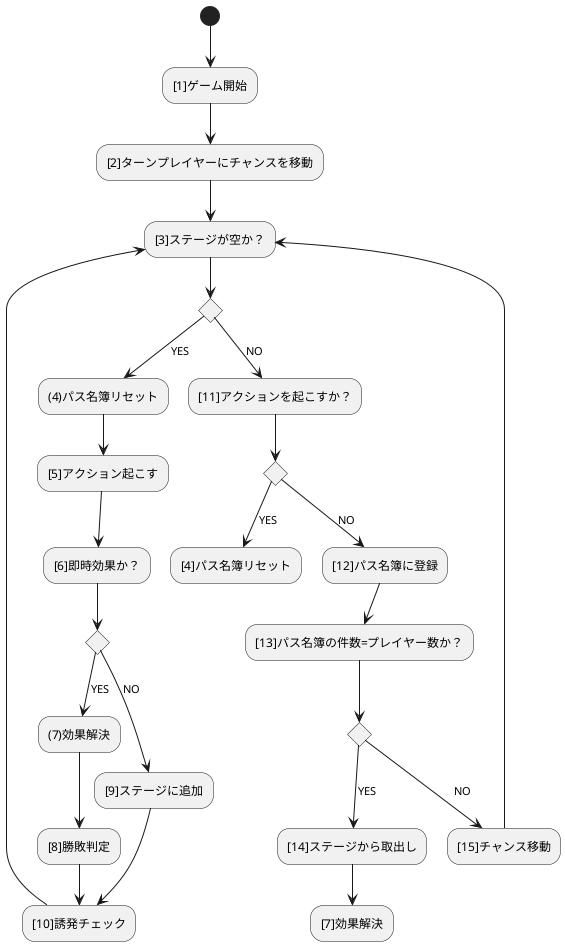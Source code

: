 @startuml
(*) --> "[1]ゲーム開始"
--> "[2]ターンプレイヤーにチャンスを移動"
-->"[3]ステージが空か？"

if "" then
    -->[YES] "(4)パス名簿リセット"
    --> "[5]アクション起こす"
    --> "[6]即時効果か？"
    if "" then
        -->[YES] "(7)効果解決"
        --> "[8]勝敗判定"
        --> "[10]誘発チェック"
    else
        -->[NO] "[9]ステージに追加"
        --> "[10]誘発チェック"
    endif
    --> "[3]ステージが空か？"
else
    -->[NO] "[11]アクションを起こすか？"
    if "" then
        -->[YES] "[4]パス名簿リセット"
    else
        --> [NO] "[12]パス名簿に登録"
        --> "[13]パス名簿の件数=プレイヤー数か？"
        if "" then
            -->[YES] ”[14]ステージから取出し”
            --> "[7]効果解決"
        else
            --> [NO] "[15]チャンス移動"
            --> "[3]ステージが空か？"
        endif
    endif
endif
@enduml

